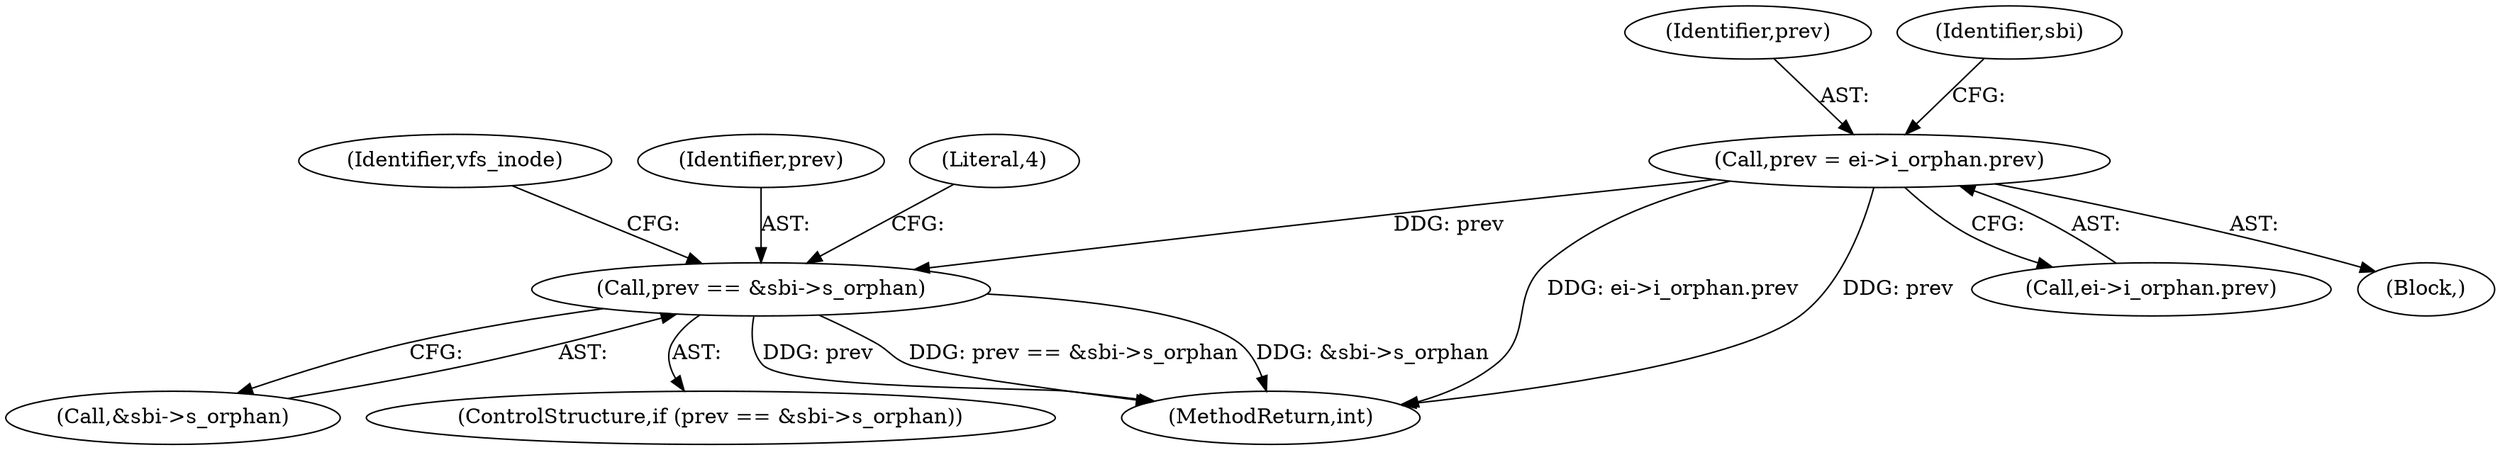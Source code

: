digraph "0_linux_0e9a9a1ad619e7e987815d20262d36a2f95717ca@pointer" {
"1000196" [label="(Call,prev == &sbi->s_orphan)"];
"1000157" [label="(Call,prev = ei->i_orphan.prev)"];
"1000196" [label="(Call,prev == &sbi->s_orphan)"];
"1000198" [label="(Call,&sbi->s_orphan)"];
"1000157" [label="(Call,prev = ei->i_orphan.prev)"];
"1000158" [label="(Identifier,prev)"];
"1000240" [label="(Identifier,vfs_inode)"];
"1000195" [label="(ControlStructure,if (prev == &sbi->s_orphan))"];
"1000306" [label="(MethodReturn,int)"];
"1000165" [label="(Identifier,sbi)"];
"1000197" [label="(Identifier,prev)"];
"1000204" [label="(Literal,4)"];
"1000159" [label="(Call,ei->i_orphan.prev)"];
"1000104" [label="(Block,)"];
"1000196" -> "1000195"  [label="AST: "];
"1000196" -> "1000198"  [label="CFG: "];
"1000197" -> "1000196"  [label="AST: "];
"1000198" -> "1000196"  [label="AST: "];
"1000204" -> "1000196"  [label="CFG: "];
"1000240" -> "1000196"  [label="CFG: "];
"1000196" -> "1000306"  [label="DDG: prev"];
"1000196" -> "1000306"  [label="DDG: prev == &sbi->s_orphan"];
"1000196" -> "1000306"  [label="DDG: &sbi->s_orphan"];
"1000157" -> "1000196"  [label="DDG: prev"];
"1000157" -> "1000104"  [label="AST: "];
"1000157" -> "1000159"  [label="CFG: "];
"1000158" -> "1000157"  [label="AST: "];
"1000159" -> "1000157"  [label="AST: "];
"1000165" -> "1000157"  [label="CFG: "];
"1000157" -> "1000306"  [label="DDG: ei->i_orphan.prev"];
"1000157" -> "1000306"  [label="DDG: prev"];
}
